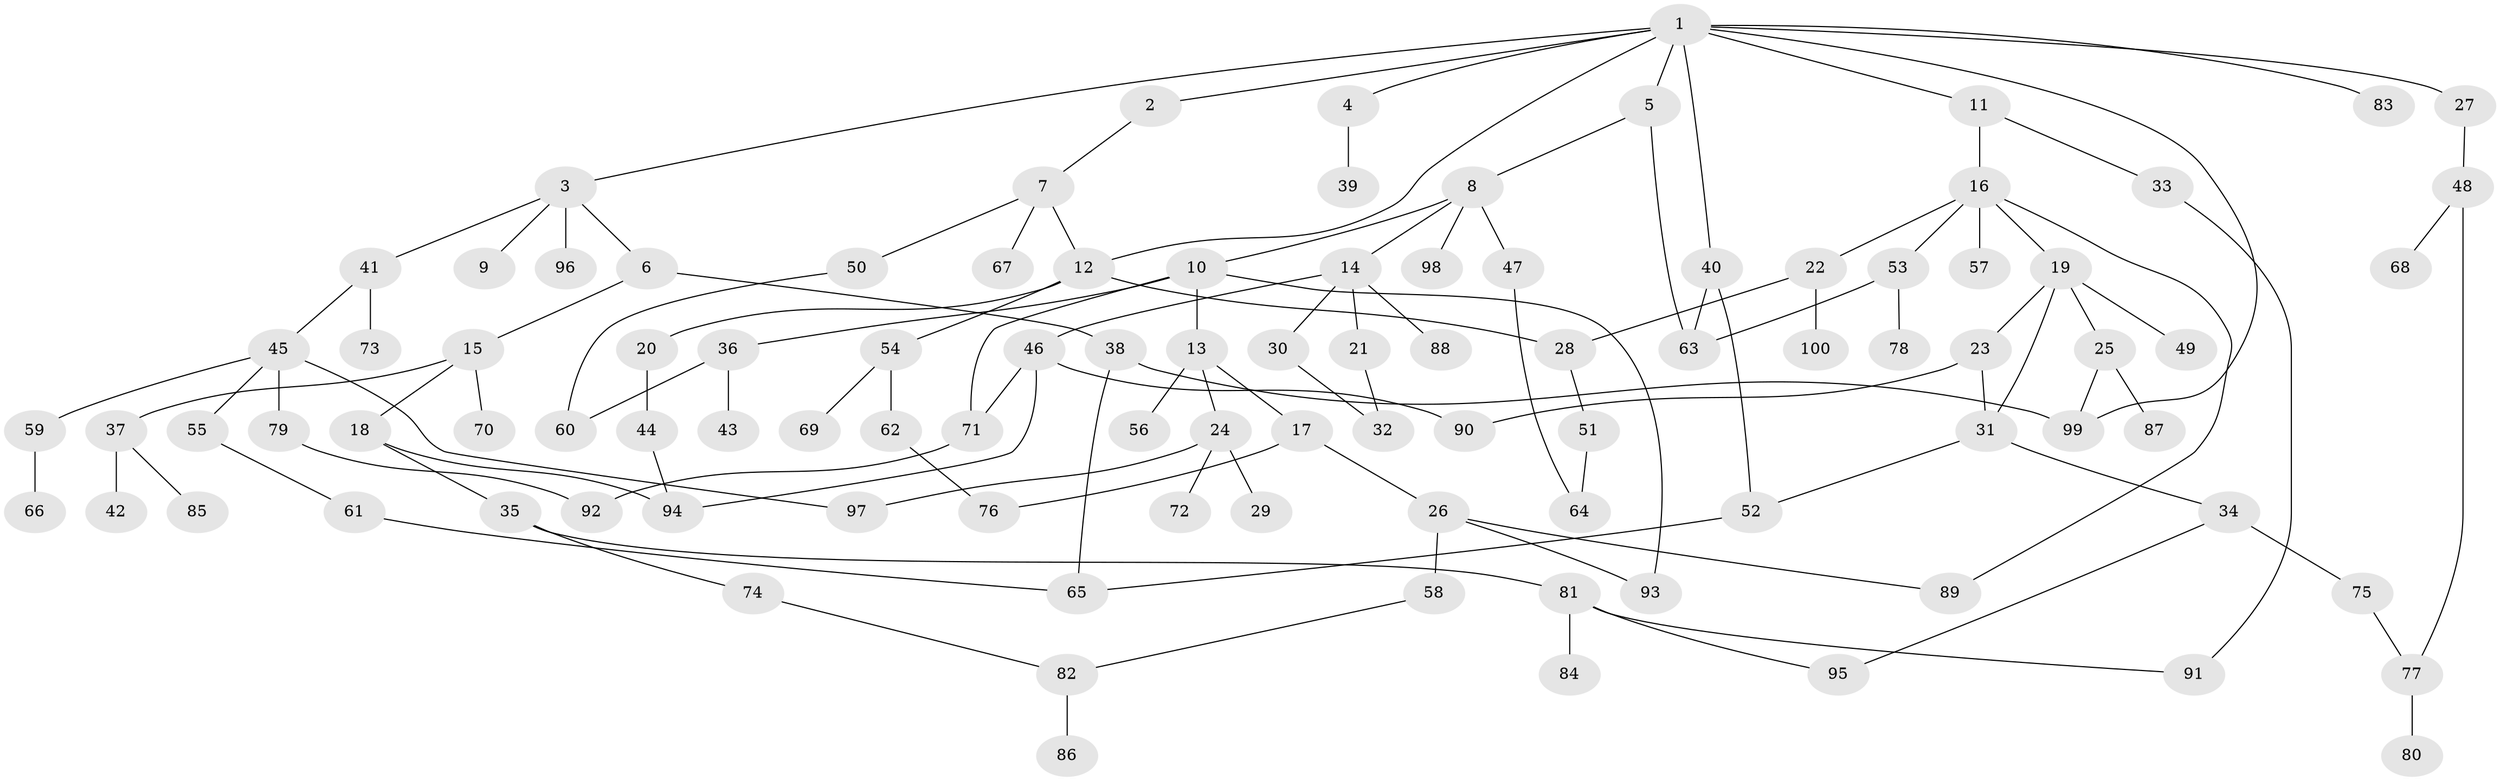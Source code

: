 // Generated by graph-tools (version 1.1) at 2025/38/02/21/25 10:38:51]
// undirected, 100 vertices, 125 edges
graph export_dot {
graph [start="1"]
  node [color=gray90,style=filled];
  1;
  2;
  3;
  4;
  5;
  6;
  7;
  8;
  9;
  10;
  11;
  12;
  13;
  14;
  15;
  16;
  17;
  18;
  19;
  20;
  21;
  22;
  23;
  24;
  25;
  26;
  27;
  28;
  29;
  30;
  31;
  32;
  33;
  34;
  35;
  36;
  37;
  38;
  39;
  40;
  41;
  42;
  43;
  44;
  45;
  46;
  47;
  48;
  49;
  50;
  51;
  52;
  53;
  54;
  55;
  56;
  57;
  58;
  59;
  60;
  61;
  62;
  63;
  64;
  65;
  66;
  67;
  68;
  69;
  70;
  71;
  72;
  73;
  74;
  75;
  76;
  77;
  78;
  79;
  80;
  81;
  82;
  83;
  84;
  85;
  86;
  87;
  88;
  89;
  90;
  91;
  92;
  93;
  94;
  95;
  96;
  97;
  98;
  99;
  100;
  1 -- 2;
  1 -- 3;
  1 -- 4;
  1 -- 5;
  1 -- 11;
  1 -- 27;
  1 -- 40;
  1 -- 83;
  1 -- 99;
  1 -- 12;
  2 -- 7;
  3 -- 6;
  3 -- 9;
  3 -- 41;
  3 -- 96;
  4 -- 39;
  5 -- 8;
  5 -- 63;
  6 -- 15;
  6 -- 38;
  7 -- 12;
  7 -- 50;
  7 -- 67;
  8 -- 10;
  8 -- 14;
  8 -- 47;
  8 -- 98;
  10 -- 13;
  10 -- 36;
  10 -- 71;
  10 -- 93;
  11 -- 16;
  11 -- 33;
  12 -- 20;
  12 -- 28;
  12 -- 54;
  13 -- 17;
  13 -- 24;
  13 -- 56;
  14 -- 21;
  14 -- 30;
  14 -- 46;
  14 -- 88;
  15 -- 18;
  15 -- 37;
  15 -- 70;
  16 -- 19;
  16 -- 22;
  16 -- 53;
  16 -- 57;
  16 -- 89;
  17 -- 26;
  17 -- 76;
  18 -- 35;
  18 -- 94;
  19 -- 23;
  19 -- 25;
  19 -- 31;
  19 -- 49;
  20 -- 44;
  21 -- 32;
  22 -- 100;
  22 -- 28;
  23 -- 90;
  23 -- 31;
  24 -- 29;
  24 -- 72;
  24 -- 97;
  25 -- 87;
  25 -- 99;
  26 -- 58;
  26 -- 89;
  26 -- 93;
  27 -- 48;
  28 -- 51;
  30 -- 32;
  31 -- 34;
  31 -- 52;
  33 -- 91;
  34 -- 75;
  34 -- 95;
  35 -- 74;
  35 -- 81;
  36 -- 43;
  36 -- 60;
  37 -- 42;
  37 -- 85;
  38 -- 99;
  38 -- 65;
  40 -- 52;
  40 -- 63;
  41 -- 45;
  41 -- 73;
  44 -- 94;
  45 -- 55;
  45 -- 59;
  45 -- 79;
  45 -- 97;
  46 -- 71;
  46 -- 90;
  46 -- 94;
  47 -- 64;
  48 -- 68;
  48 -- 77;
  50 -- 60;
  51 -- 64;
  52 -- 65;
  53 -- 78;
  53 -- 63;
  54 -- 62;
  54 -- 69;
  55 -- 61;
  58 -- 82;
  59 -- 66;
  61 -- 65;
  62 -- 76;
  71 -- 92;
  74 -- 82;
  75 -- 77;
  77 -- 80;
  79 -- 92;
  81 -- 84;
  81 -- 95;
  81 -- 91;
  82 -- 86;
}
